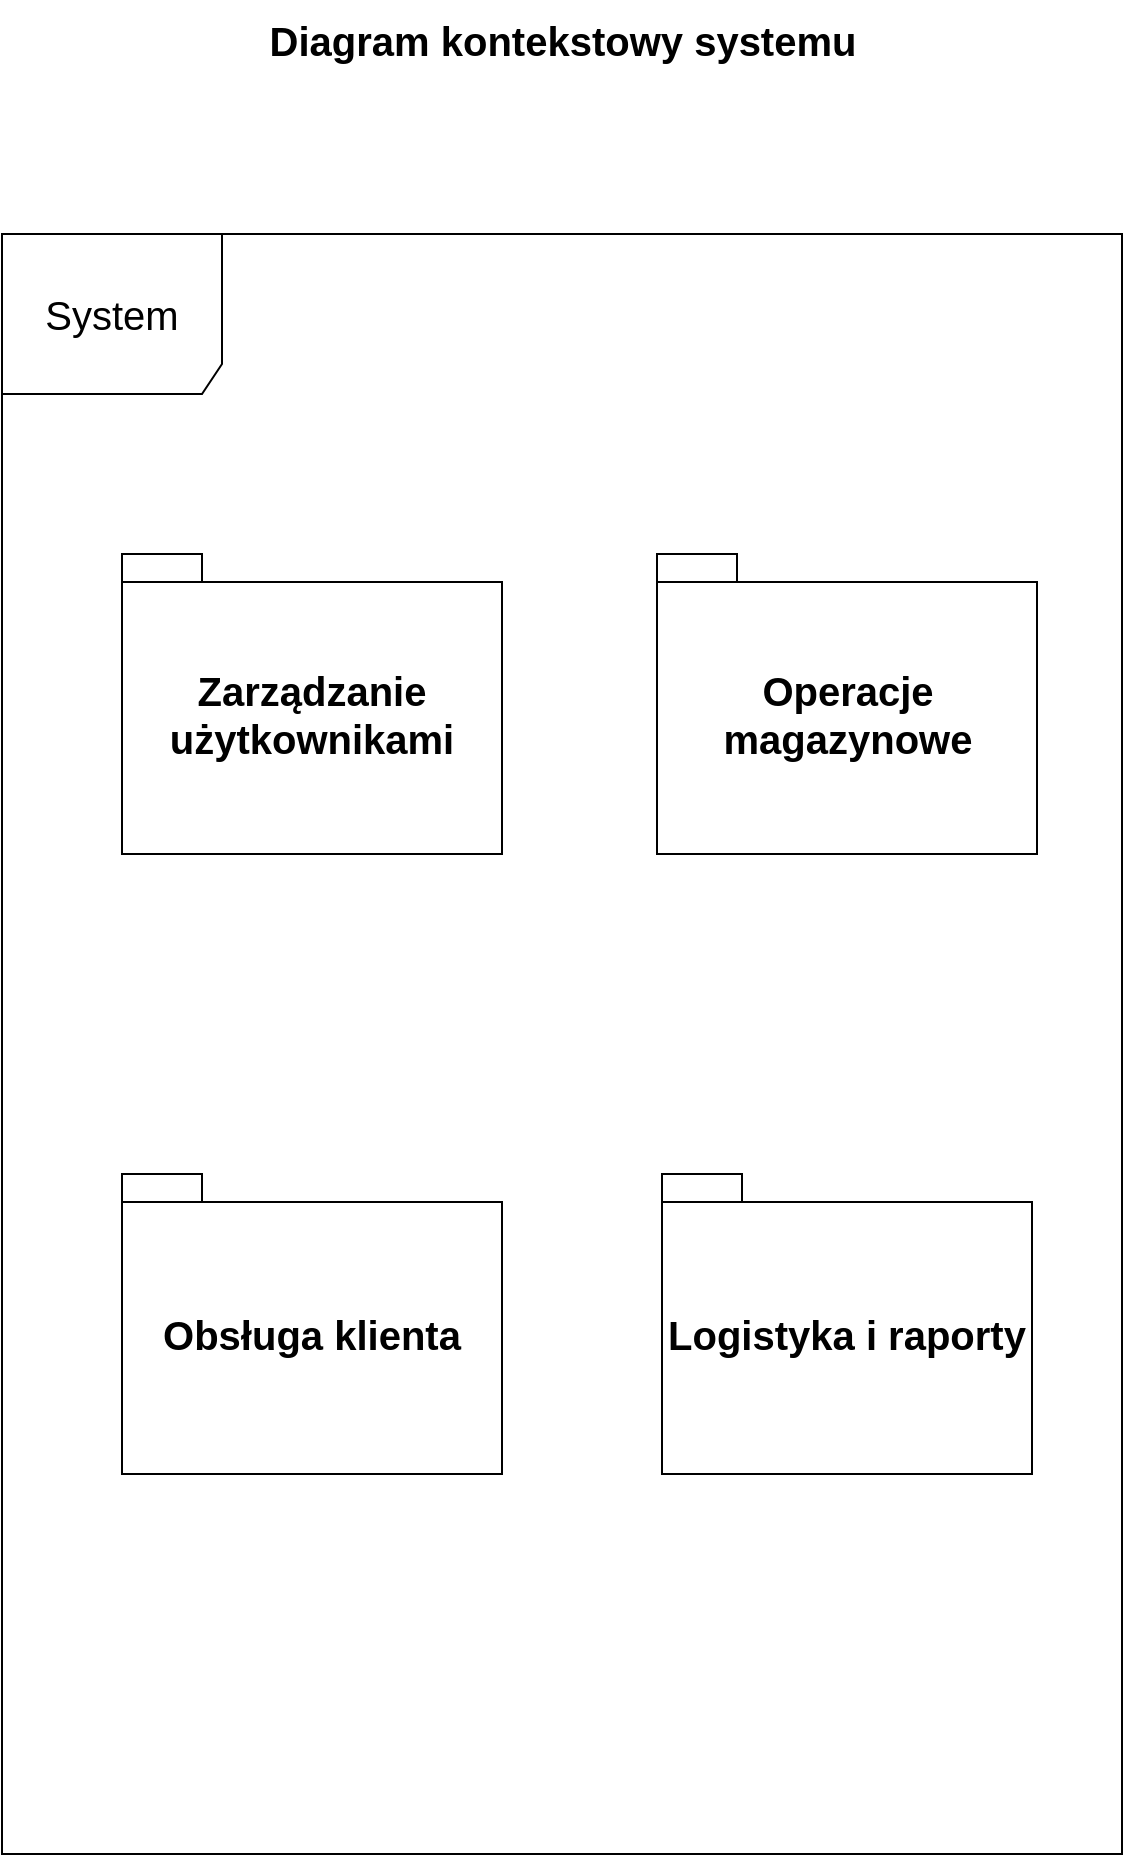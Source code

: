 <mxfile version="26.2.2">
  <diagram name="Strona-1" id="mMoBiokOtSKrgwJCoztl">
    <mxGraphModel dx="1092" dy="1405" grid="1" gridSize="10" guides="1" tooltips="1" connect="1" arrows="1" fold="1" page="1" pageScale="1" pageWidth="827" pageHeight="1169" math="0" shadow="0">
      <root>
        <mxCell id="0" />
        <mxCell id="1" parent="0" />
        <mxCell id="bme4zidYuyOtilQr2RIw-11" value="&lt;font style=&quot;font-size: 20px;&quot;&gt;System&lt;/font&gt;" style="shape=umlFrame;whiteSpace=wrap;html=1;pointerEvents=0;width=110;height=80;" parent="1" vertex="1">
          <mxGeometry x="130" y="140" width="560" height="810" as="geometry" />
        </mxCell>
        <mxCell id="bme4zidYuyOtilQr2RIw-13" value="&lt;font style=&quot;font-size: 20px;&quot;&gt;Zarządzanie użytkownikami&lt;/font&gt;" style="shape=folder;fontStyle=1;spacingTop=10;tabWidth=40;tabHeight=14;tabPosition=left;html=1;whiteSpace=wrap;" parent="1" vertex="1">
          <mxGeometry x="190" y="300" width="190" height="150" as="geometry" />
        </mxCell>
        <mxCell id="bme4zidYuyOtilQr2RIw-14" value="&lt;font style=&quot;font-size: 20px;&quot;&gt;Operacje magazynowe&lt;/font&gt;" style="shape=folder;fontStyle=1;spacingTop=10;tabWidth=40;tabHeight=14;tabPosition=left;html=1;whiteSpace=wrap;" parent="1" vertex="1">
          <mxGeometry x="457.5" y="300" width="190" height="150" as="geometry" />
        </mxCell>
        <mxCell id="bme4zidYuyOtilQr2RIw-15" value="&lt;font style=&quot;font-size: 20px;&quot;&gt;Logistyka i raporty&lt;/font&gt;" style="shape=folder;fontStyle=1;spacingTop=10;tabWidth=40;tabHeight=14;tabPosition=left;html=1;whiteSpace=wrap;" parent="1" vertex="1">
          <mxGeometry x="460" y="610" width="185" height="150" as="geometry" />
        </mxCell>
        <mxCell id="bme4zidYuyOtilQr2RIw-16" value="&lt;font style=&quot;font-size: 20px;&quot;&gt;Obsługa klienta&lt;/font&gt;" style="shape=folder;fontStyle=1;spacingTop=10;tabWidth=40;tabHeight=14;tabPosition=left;html=1;whiteSpace=wrap;" parent="1" vertex="1">
          <mxGeometry x="190" y="610" width="190" height="150" as="geometry" />
        </mxCell>
        <mxCell id="76dMyMUER0JKOPAXsqWI-2" value="&lt;font style=&quot;font-size: 20px;&quot;&gt;&lt;b&gt;Diagram kontekstowy systemu&lt;/b&gt;&lt;/font&gt;" style="text;html=1;align=center;verticalAlign=middle;resizable=0;points=[];autosize=1;strokeColor=none;fillColor=none;" vertex="1" parent="1">
          <mxGeometry x="250" y="23" width="320" height="40" as="geometry" />
        </mxCell>
      </root>
    </mxGraphModel>
  </diagram>
</mxfile>
